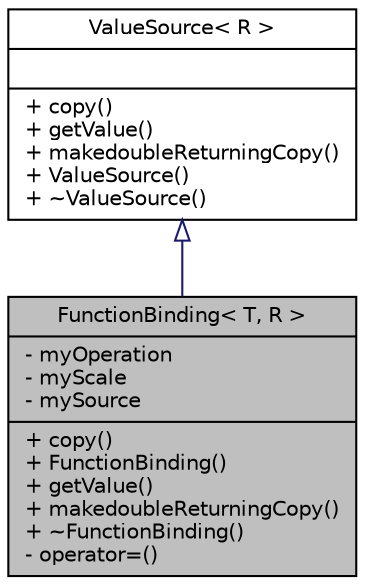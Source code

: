 digraph "FunctionBinding&lt; T, R &gt;"
{
  edge [fontname="Helvetica",fontsize="10",labelfontname="Helvetica",labelfontsize="10"];
  node [fontname="Helvetica",fontsize="10",shape=record];
  Node2 [label="{FunctionBinding\< T, R \>\n|- myOperation\l- myScale\l- mySource\l|+ copy()\l+ FunctionBinding()\l+ getValue()\l+ makedoubleReturningCopy()\l+ ~FunctionBinding()\l- operator=()\l}",height=0.2,width=0.4,color="black", fillcolor="grey75", style="filled", fontcolor="black"];
  Node3 -> Node2 [dir="back",color="midnightblue",fontsize="10",style="solid",arrowtail="onormal",fontname="Helvetica"];
  Node3 [label="{ValueSource\< R \>\n||+ copy()\l+ getValue()\l+ makedoubleReturningCopy()\l+ ValueSource()\l+ ~ValueSource()\l}",height=0.2,width=0.4,color="black", fillcolor="white", style="filled",URL="$d5/dcd/class_value_source.html"];
}
